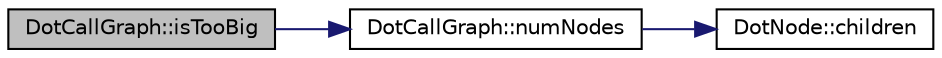 digraph "DotCallGraph::isTooBig"
{
 // LATEX_PDF_SIZE
  edge [fontname="Helvetica",fontsize="10",labelfontname="Helvetica",labelfontsize="10"];
  node [fontname="Helvetica",fontsize="10",shape=record];
  rankdir="LR";
  Node1 [label="DotCallGraph::isTooBig",height=0.2,width=0.4,color="black", fillcolor="grey75", style="filled", fontcolor="black",tooltip=" "];
  Node1 -> Node2 [color="midnightblue",fontsize="10",style="solid",fontname="Helvetica"];
  Node2 [label="DotCallGraph::numNodes",height=0.2,width=0.4,color="black", fillcolor="white", style="filled",URL="$classDotCallGraph.html#a114c8bc9e302f996906978fc86eab28c",tooltip=" "];
  Node2 -> Node3 [color="midnightblue",fontsize="10",style="solid",fontname="Helvetica"];
  Node3 [label="DotNode::children",height=0.2,width=0.4,color="black", fillcolor="white", style="filled",URL="$classDotNode.html#ad8b1f38e1403f73fc4f8745b5fbe00c9",tooltip=" "];
}
